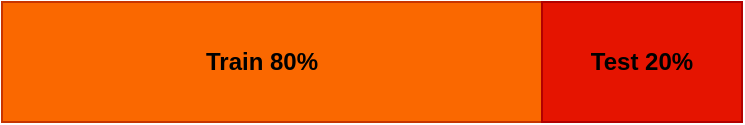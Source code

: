 <mxfile>
    <diagram id="rr83ZHODPI7KD4HDCUhu" name="Page-1">
        <mxGraphModel dx="1137" dy="797" grid="1" gridSize="10" guides="1" tooltips="1" connect="1" arrows="1" fold="1" page="1" pageScale="1" pageWidth="850" pageHeight="1100" math="0" shadow="0">
            <root>
                <mxCell id="0"/>
                <mxCell id="1" parent="0"/>
                <mxCell id="2" value="" style="rounded=0;whiteSpace=wrap;html=1;fillColor=#fa6800;fontColor=#000000;strokeColor=#C73500;" vertex="1" parent="1">
                    <mxGeometry x="150" y="210" width="370" height="60" as="geometry"/>
                </mxCell>
                <mxCell id="3" value="" style="rounded=0;whiteSpace=wrap;html=1;fillColor=#e51400;fontColor=#ffffff;strokeColor=#B20000;" vertex="1" parent="1">
                    <mxGeometry x="420" y="210" width="100" height="60" as="geometry"/>
                </mxCell>
                <mxCell id="4" value="&lt;b&gt;Train 80%&lt;/b&gt;" style="text;html=1;strokeColor=none;fillColor=none;align=center;verticalAlign=middle;whiteSpace=wrap;rounded=0;" vertex="1" parent="1">
                    <mxGeometry x="250" y="225" width="60" height="30" as="geometry"/>
                </mxCell>
                <mxCell id="5" value="&lt;b&gt;Test 20%&lt;/b&gt;" style="text;html=1;strokeColor=none;fillColor=none;align=center;verticalAlign=middle;whiteSpace=wrap;rounded=0;" vertex="1" parent="1">
                    <mxGeometry x="440" y="225" width="60" height="30" as="geometry"/>
                </mxCell>
            </root>
        </mxGraphModel>
    </diagram>
</mxfile>